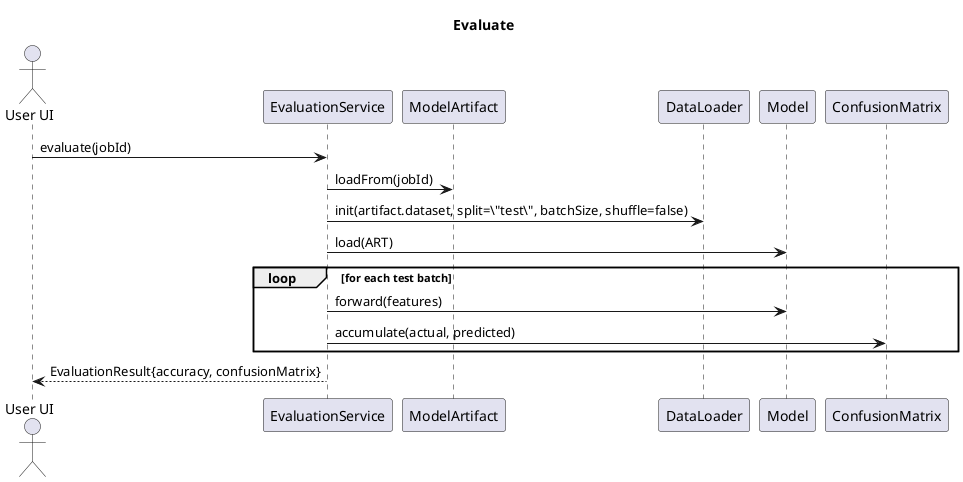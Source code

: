 @startuml
title Evaluate 
actor "User UI" as UI
participant "EvaluationService" as EV
participant "ModelArtifact" as ART
participant "DataLoader" as DL
participant "Model" as M
participant "ConfusionMatrix" as CM

UI -> EV : evaluate(jobId)
EV -> ART: loadFrom(jobId)
EV -> DL : init(artifact.dataset, split=\"test\", batchSize, shuffle=false)
EV -> M  : load(ART)

loop for each test batch
  EV -> M  : forward(features)
  EV -> CM : accumulate(actual, predicted)
end

EV --> UI : EvaluationResult{accuracy, confusionMatrix}
@enduml
